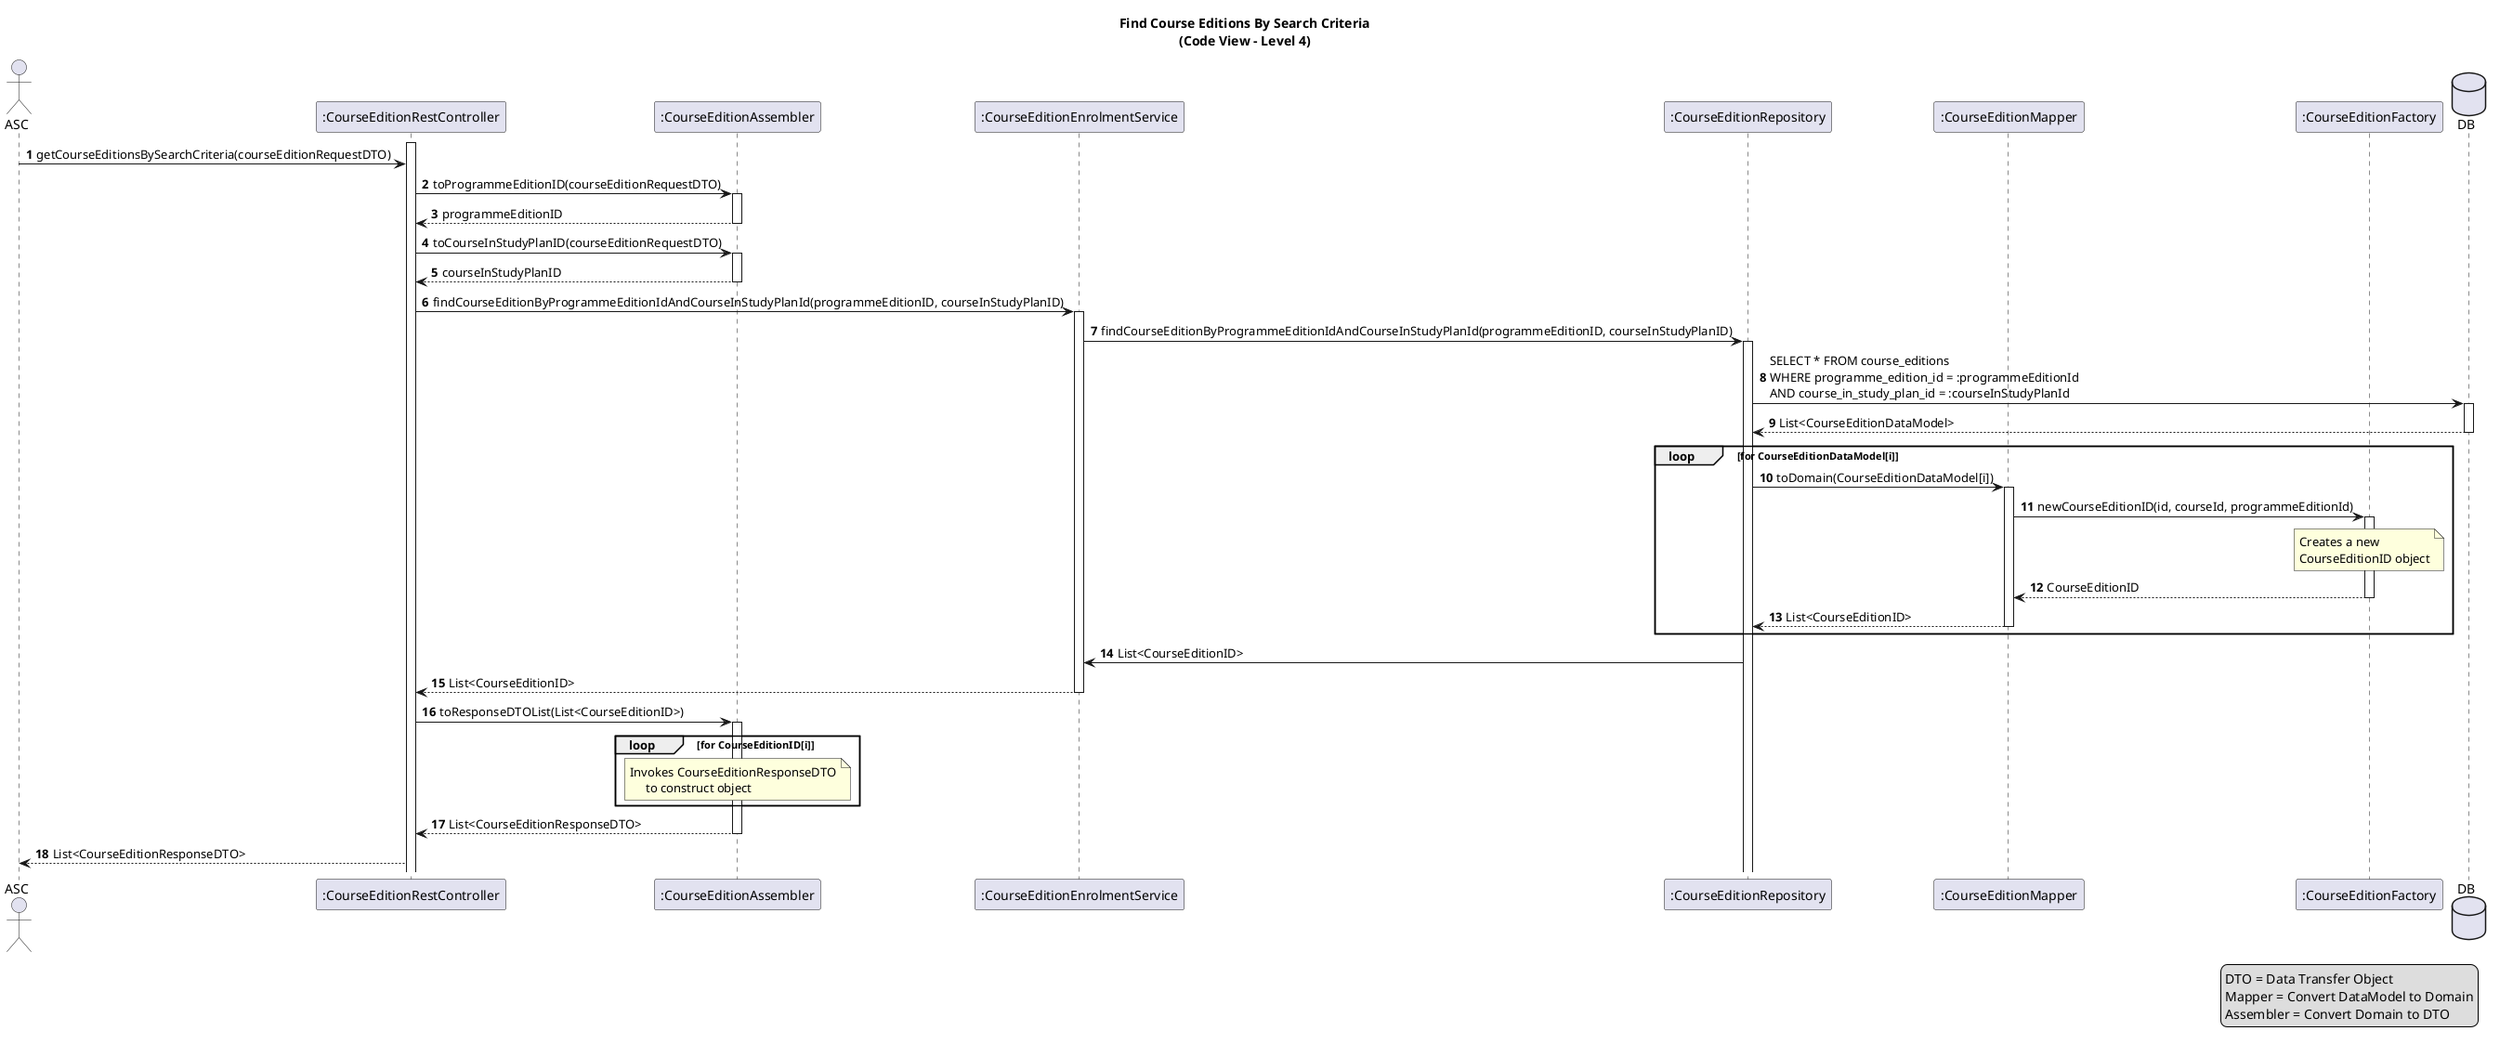 @startuml
title: Find Course Editions By Search Criteria\n(Code View - Level 4)

autonumber

actor "ASC" as asc
participant ":CourseEditionRestController" as ceCtrl
activate ceCtrl
participant ":CourseEditionAssembler" as ceAssembler
participant ":CourseEditionEnrolmentService" as ceService
participant ":CourseEditionRepository" as ceRepo
participant ":CourseEditionMapper" as ceMapper
participant ":CourseEditionFactory" as ceFactory
database DB

asc -> ceCtrl: getCourseEditionsBySearchCriteria(courseEditionRequestDTO)
ceCtrl -> ceAssembler ++: toProgrammeEditionID(courseEditionRequestDTO)
ceAssembler --> ceCtrl --: programmeEditionID
ceCtrl -> ceAssembler ++: toCourseInStudyPlanID(courseEditionRequestDTO)
ceAssembler --> ceCtrl --: courseInStudyPlanID

ceCtrl -> ceService ++: findCourseEditionByProgrammeEditionIdAndCourseInStudyPlanId(programmeEditionID, courseInStudyPlanID)
ceService -> ceRepo ++: findCourseEditionByProgrammeEditionIdAndCourseInStudyPlanId(programmeEditionID, courseInStudyPlanID)

ceRepo -> DB ++: SELECT * FROM course_editions \nWHERE programme_edition_id = :programmeEditionId \nAND course_in_study_plan_id = :courseInStudyPlanId
DB --> ceRepo --: List<CourseEditionDataModel>

loop for CourseEditionDataModel[i]
ceRepo -> ceMapper ++: toDomain(CourseEditionDataModel[i])
ceMapper -> ceFactory ++: newCourseEditionID(id, courseId, programmeEditionId)
note over of ceFactory
    Creates a new
    CourseEditionID object
end note
ceFactory --> ceMapper --: CourseEditionID
ceMapper --> ceRepo --: List<CourseEditionID>
end

ceRepo -> ceService: List<CourseEditionID>
ceService --> ceCtrl --: List<CourseEditionID>
ceCtrl -> ceAssembler ++: toResponseDTOList(List<CourseEditionID>)

loop for CourseEditionID[i]
    note over of ceAssembler
        Invokes CourseEditionResponseDTO
             to construct object
    end note
end
ceAssembler --> ceCtrl --: List<CourseEditionResponseDTO>
ceCtrl --> asc: List<CourseEditionResponseDTO>

legend right
  DTO = Data Transfer Object
  Mapper = Convert DataModel to Domain
  Assembler = Convert Domain to DTO
end legend

@enduml 